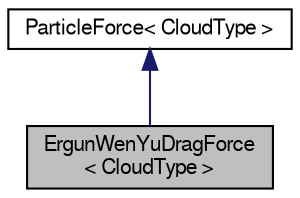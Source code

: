 digraph "ErgunWenYuDragForce&lt; CloudType &gt;"
{
  bgcolor="transparent";
  edge [fontname="FreeSans",fontsize="10",labelfontname="FreeSans",labelfontsize="10"];
  node [fontname="FreeSans",fontsize="10",shape=record];
  Node1 [label="ErgunWenYuDragForce\l\< CloudType \>",height=0.2,width=0.4,color="black", fillcolor="grey75", style="filled" fontcolor="black"];
  Node2 -> Node1 [dir="back",color="midnightblue",fontsize="10",style="solid",fontname="FreeSans"];
  Node2 [label="ParticleForce\< CloudType \>",height=0.2,width=0.4,color="black",URL="$a01728.html",tooltip="Abstract base class for particle forces. "];
}

